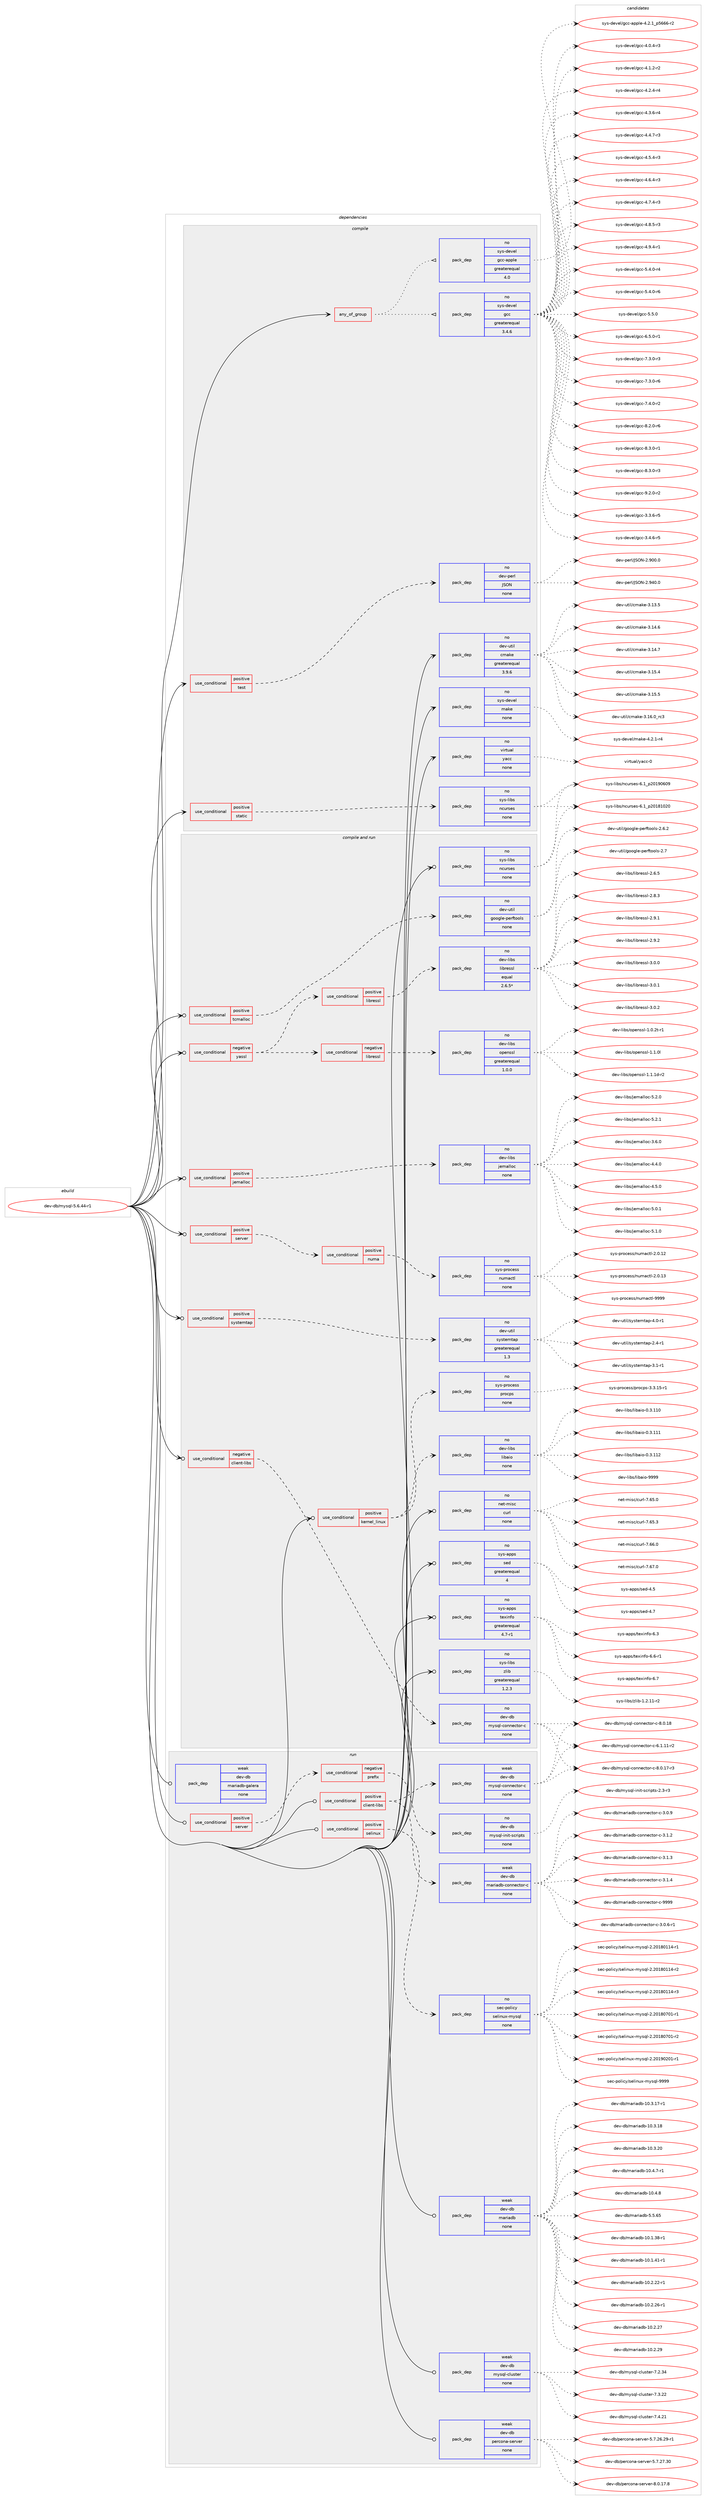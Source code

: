 digraph prolog {

# *************
# Graph options
# *************

newrank=true;
concentrate=true;
compound=true;
graph [rankdir=LR,fontname=Helvetica,fontsize=10,ranksep=1.5];#, ranksep=2.5, nodesep=0.2];
edge  [arrowhead=vee];
node  [fontname=Helvetica,fontsize=10];

# **********
# The ebuild
# **********

subgraph cluster_leftcol {
color=gray;
rank=same;
label=<<i>ebuild</i>>;
id [label="dev-db/mysql-5.6.44-r1", color=red, width=4, href="../dev-db/mysql-5.6.44-r1.svg"];
}

# ****************
# The dependencies
# ****************

subgraph cluster_midcol {
color=gray;
label=<<i>dependencies</i>>;
subgraph cluster_compile {
fillcolor="#eeeeee";
style=filled;
label=<<i>compile</i>>;
subgraph any9332 {
dependency520133 [label=<<TABLE BORDER="0" CELLBORDER="1" CELLSPACING="0" CELLPADDING="4"><TR><TD CELLPADDING="10">any_of_group</TD></TR></TABLE>>, shape=none, color=red];subgraph pack387226 {
dependency520134 [label=<<TABLE BORDER="0" CELLBORDER="1" CELLSPACING="0" CELLPADDING="4" WIDTH="220"><TR><TD ROWSPAN="6" CELLPADDING="30">pack_dep</TD></TR><TR><TD WIDTH="110">no</TD></TR><TR><TD>sys-devel</TD></TR><TR><TD>gcc</TD></TR><TR><TD>greaterequal</TD></TR><TR><TD>3.4.6</TD></TR></TABLE>>, shape=none, color=blue];
}
dependency520133:e -> dependency520134:w [weight=20,style="dotted",arrowhead="oinv"];
subgraph pack387227 {
dependency520135 [label=<<TABLE BORDER="0" CELLBORDER="1" CELLSPACING="0" CELLPADDING="4" WIDTH="220"><TR><TD ROWSPAN="6" CELLPADDING="30">pack_dep</TD></TR><TR><TD WIDTH="110">no</TD></TR><TR><TD>sys-devel</TD></TR><TR><TD>gcc-apple</TD></TR><TR><TD>greaterequal</TD></TR><TR><TD>4.0</TD></TR></TABLE>>, shape=none, color=blue];
}
dependency520133:e -> dependency520135:w [weight=20,style="dotted",arrowhead="oinv"];
}
id:e -> dependency520133:w [weight=20,style="solid",arrowhead="vee"];
subgraph cond123222 {
dependency520136 [label=<<TABLE BORDER="0" CELLBORDER="1" CELLSPACING="0" CELLPADDING="4"><TR><TD ROWSPAN="3" CELLPADDING="10">use_conditional</TD></TR><TR><TD>positive</TD></TR><TR><TD>static</TD></TR></TABLE>>, shape=none, color=red];
subgraph pack387228 {
dependency520137 [label=<<TABLE BORDER="0" CELLBORDER="1" CELLSPACING="0" CELLPADDING="4" WIDTH="220"><TR><TD ROWSPAN="6" CELLPADDING="30">pack_dep</TD></TR><TR><TD WIDTH="110">no</TD></TR><TR><TD>sys-libs</TD></TR><TR><TD>ncurses</TD></TR><TR><TD>none</TD></TR><TR><TD></TD></TR></TABLE>>, shape=none, color=blue];
}
dependency520136:e -> dependency520137:w [weight=20,style="dashed",arrowhead="vee"];
}
id:e -> dependency520136:w [weight=20,style="solid",arrowhead="vee"];
subgraph cond123223 {
dependency520138 [label=<<TABLE BORDER="0" CELLBORDER="1" CELLSPACING="0" CELLPADDING="4"><TR><TD ROWSPAN="3" CELLPADDING="10">use_conditional</TD></TR><TR><TD>positive</TD></TR><TR><TD>test</TD></TR></TABLE>>, shape=none, color=red];
subgraph pack387229 {
dependency520139 [label=<<TABLE BORDER="0" CELLBORDER="1" CELLSPACING="0" CELLPADDING="4" WIDTH="220"><TR><TD ROWSPAN="6" CELLPADDING="30">pack_dep</TD></TR><TR><TD WIDTH="110">no</TD></TR><TR><TD>dev-perl</TD></TR><TR><TD>JSON</TD></TR><TR><TD>none</TD></TR><TR><TD></TD></TR></TABLE>>, shape=none, color=blue];
}
dependency520138:e -> dependency520139:w [weight=20,style="dashed",arrowhead="vee"];
}
id:e -> dependency520138:w [weight=20,style="solid",arrowhead="vee"];
subgraph pack387230 {
dependency520140 [label=<<TABLE BORDER="0" CELLBORDER="1" CELLSPACING="0" CELLPADDING="4" WIDTH="220"><TR><TD ROWSPAN="6" CELLPADDING="30">pack_dep</TD></TR><TR><TD WIDTH="110">no</TD></TR><TR><TD>dev-util</TD></TR><TR><TD>cmake</TD></TR><TR><TD>greaterequal</TD></TR><TR><TD>3.9.6</TD></TR></TABLE>>, shape=none, color=blue];
}
id:e -> dependency520140:w [weight=20,style="solid",arrowhead="vee"];
subgraph pack387231 {
dependency520141 [label=<<TABLE BORDER="0" CELLBORDER="1" CELLSPACING="0" CELLPADDING="4" WIDTH="220"><TR><TD ROWSPAN="6" CELLPADDING="30">pack_dep</TD></TR><TR><TD WIDTH="110">no</TD></TR><TR><TD>sys-devel</TD></TR><TR><TD>make</TD></TR><TR><TD>none</TD></TR><TR><TD></TD></TR></TABLE>>, shape=none, color=blue];
}
id:e -> dependency520141:w [weight=20,style="solid",arrowhead="vee"];
subgraph pack387232 {
dependency520142 [label=<<TABLE BORDER="0" CELLBORDER="1" CELLSPACING="0" CELLPADDING="4" WIDTH="220"><TR><TD ROWSPAN="6" CELLPADDING="30">pack_dep</TD></TR><TR><TD WIDTH="110">no</TD></TR><TR><TD>virtual</TD></TR><TR><TD>yacc</TD></TR><TR><TD>none</TD></TR><TR><TD></TD></TR></TABLE>>, shape=none, color=blue];
}
id:e -> dependency520142:w [weight=20,style="solid",arrowhead="vee"];
}
subgraph cluster_compileandrun {
fillcolor="#eeeeee";
style=filled;
label=<<i>compile and run</i>>;
subgraph cond123224 {
dependency520143 [label=<<TABLE BORDER="0" CELLBORDER="1" CELLSPACING="0" CELLPADDING="4"><TR><TD ROWSPAN="3" CELLPADDING="10">use_conditional</TD></TR><TR><TD>negative</TD></TR><TR><TD>client-libs</TD></TR></TABLE>>, shape=none, color=red];
subgraph pack387233 {
dependency520144 [label=<<TABLE BORDER="0" CELLBORDER="1" CELLSPACING="0" CELLPADDING="4" WIDTH="220"><TR><TD ROWSPAN="6" CELLPADDING="30">pack_dep</TD></TR><TR><TD WIDTH="110">no</TD></TR><TR><TD>dev-db</TD></TR><TR><TD>mysql-connector-c</TD></TR><TR><TD>none</TD></TR><TR><TD></TD></TR></TABLE>>, shape=none, color=blue];
}
dependency520143:e -> dependency520144:w [weight=20,style="dashed",arrowhead="vee"];
}
id:e -> dependency520143:w [weight=20,style="solid",arrowhead="odotvee"];
subgraph cond123225 {
dependency520145 [label=<<TABLE BORDER="0" CELLBORDER="1" CELLSPACING="0" CELLPADDING="4"><TR><TD ROWSPAN="3" CELLPADDING="10">use_conditional</TD></TR><TR><TD>negative</TD></TR><TR><TD>yassl</TD></TR></TABLE>>, shape=none, color=red];
subgraph cond123226 {
dependency520146 [label=<<TABLE BORDER="0" CELLBORDER="1" CELLSPACING="0" CELLPADDING="4"><TR><TD ROWSPAN="3" CELLPADDING="10">use_conditional</TD></TR><TR><TD>negative</TD></TR><TR><TD>libressl</TD></TR></TABLE>>, shape=none, color=red];
subgraph pack387234 {
dependency520147 [label=<<TABLE BORDER="0" CELLBORDER="1" CELLSPACING="0" CELLPADDING="4" WIDTH="220"><TR><TD ROWSPAN="6" CELLPADDING="30">pack_dep</TD></TR><TR><TD WIDTH="110">no</TD></TR><TR><TD>dev-libs</TD></TR><TR><TD>openssl</TD></TR><TR><TD>greaterequal</TD></TR><TR><TD>1.0.0</TD></TR></TABLE>>, shape=none, color=blue];
}
dependency520146:e -> dependency520147:w [weight=20,style="dashed",arrowhead="vee"];
}
dependency520145:e -> dependency520146:w [weight=20,style="dashed",arrowhead="vee"];
subgraph cond123227 {
dependency520148 [label=<<TABLE BORDER="0" CELLBORDER="1" CELLSPACING="0" CELLPADDING="4"><TR><TD ROWSPAN="3" CELLPADDING="10">use_conditional</TD></TR><TR><TD>positive</TD></TR><TR><TD>libressl</TD></TR></TABLE>>, shape=none, color=red];
subgraph pack387235 {
dependency520149 [label=<<TABLE BORDER="0" CELLBORDER="1" CELLSPACING="0" CELLPADDING="4" WIDTH="220"><TR><TD ROWSPAN="6" CELLPADDING="30">pack_dep</TD></TR><TR><TD WIDTH="110">no</TD></TR><TR><TD>dev-libs</TD></TR><TR><TD>libressl</TD></TR><TR><TD>equal</TD></TR><TR><TD>2.6.5*</TD></TR></TABLE>>, shape=none, color=blue];
}
dependency520148:e -> dependency520149:w [weight=20,style="dashed",arrowhead="vee"];
}
dependency520145:e -> dependency520148:w [weight=20,style="dashed",arrowhead="vee"];
}
id:e -> dependency520145:w [weight=20,style="solid",arrowhead="odotvee"];
subgraph cond123228 {
dependency520150 [label=<<TABLE BORDER="0" CELLBORDER="1" CELLSPACING="0" CELLPADDING="4"><TR><TD ROWSPAN="3" CELLPADDING="10">use_conditional</TD></TR><TR><TD>positive</TD></TR><TR><TD>jemalloc</TD></TR></TABLE>>, shape=none, color=red];
subgraph pack387236 {
dependency520151 [label=<<TABLE BORDER="0" CELLBORDER="1" CELLSPACING="0" CELLPADDING="4" WIDTH="220"><TR><TD ROWSPAN="6" CELLPADDING="30">pack_dep</TD></TR><TR><TD WIDTH="110">no</TD></TR><TR><TD>dev-libs</TD></TR><TR><TD>jemalloc</TD></TR><TR><TD>none</TD></TR><TR><TD></TD></TR></TABLE>>, shape=none, color=blue];
}
dependency520150:e -> dependency520151:w [weight=20,style="dashed",arrowhead="vee"];
}
id:e -> dependency520150:w [weight=20,style="solid",arrowhead="odotvee"];
subgraph cond123229 {
dependency520152 [label=<<TABLE BORDER="0" CELLBORDER="1" CELLSPACING="0" CELLPADDING="4"><TR><TD ROWSPAN="3" CELLPADDING="10">use_conditional</TD></TR><TR><TD>positive</TD></TR><TR><TD>kernel_linux</TD></TR></TABLE>>, shape=none, color=red];
subgraph pack387237 {
dependency520153 [label=<<TABLE BORDER="0" CELLBORDER="1" CELLSPACING="0" CELLPADDING="4" WIDTH="220"><TR><TD ROWSPAN="6" CELLPADDING="30">pack_dep</TD></TR><TR><TD WIDTH="110">no</TD></TR><TR><TD>sys-process</TD></TR><TR><TD>procps</TD></TR><TR><TD>none</TD></TR><TR><TD></TD></TR></TABLE>>, shape=none, color=blue];
}
dependency520152:e -> dependency520153:w [weight=20,style="dashed",arrowhead="vee"];
subgraph pack387238 {
dependency520154 [label=<<TABLE BORDER="0" CELLBORDER="1" CELLSPACING="0" CELLPADDING="4" WIDTH="220"><TR><TD ROWSPAN="6" CELLPADDING="30">pack_dep</TD></TR><TR><TD WIDTH="110">no</TD></TR><TR><TD>dev-libs</TD></TR><TR><TD>libaio</TD></TR><TR><TD>none</TD></TR><TR><TD></TD></TR></TABLE>>, shape=none, color=blue];
}
dependency520152:e -> dependency520154:w [weight=20,style="dashed",arrowhead="vee"];
}
id:e -> dependency520152:w [weight=20,style="solid",arrowhead="odotvee"];
subgraph cond123230 {
dependency520155 [label=<<TABLE BORDER="0" CELLBORDER="1" CELLSPACING="0" CELLPADDING="4"><TR><TD ROWSPAN="3" CELLPADDING="10">use_conditional</TD></TR><TR><TD>positive</TD></TR><TR><TD>server</TD></TR></TABLE>>, shape=none, color=red];
subgraph cond123231 {
dependency520156 [label=<<TABLE BORDER="0" CELLBORDER="1" CELLSPACING="0" CELLPADDING="4"><TR><TD ROWSPAN="3" CELLPADDING="10">use_conditional</TD></TR><TR><TD>positive</TD></TR><TR><TD>numa</TD></TR></TABLE>>, shape=none, color=red];
subgraph pack387239 {
dependency520157 [label=<<TABLE BORDER="0" CELLBORDER="1" CELLSPACING="0" CELLPADDING="4" WIDTH="220"><TR><TD ROWSPAN="6" CELLPADDING="30">pack_dep</TD></TR><TR><TD WIDTH="110">no</TD></TR><TR><TD>sys-process</TD></TR><TR><TD>numactl</TD></TR><TR><TD>none</TD></TR><TR><TD></TD></TR></TABLE>>, shape=none, color=blue];
}
dependency520156:e -> dependency520157:w [weight=20,style="dashed",arrowhead="vee"];
}
dependency520155:e -> dependency520156:w [weight=20,style="dashed",arrowhead="vee"];
}
id:e -> dependency520155:w [weight=20,style="solid",arrowhead="odotvee"];
subgraph cond123232 {
dependency520158 [label=<<TABLE BORDER="0" CELLBORDER="1" CELLSPACING="0" CELLPADDING="4"><TR><TD ROWSPAN="3" CELLPADDING="10">use_conditional</TD></TR><TR><TD>positive</TD></TR><TR><TD>systemtap</TD></TR></TABLE>>, shape=none, color=red];
subgraph pack387240 {
dependency520159 [label=<<TABLE BORDER="0" CELLBORDER="1" CELLSPACING="0" CELLPADDING="4" WIDTH="220"><TR><TD ROWSPAN="6" CELLPADDING="30">pack_dep</TD></TR><TR><TD WIDTH="110">no</TD></TR><TR><TD>dev-util</TD></TR><TR><TD>systemtap</TD></TR><TR><TD>greaterequal</TD></TR><TR><TD>1.3</TD></TR></TABLE>>, shape=none, color=blue];
}
dependency520158:e -> dependency520159:w [weight=20,style="dashed",arrowhead="vee"];
}
id:e -> dependency520158:w [weight=20,style="solid",arrowhead="odotvee"];
subgraph cond123233 {
dependency520160 [label=<<TABLE BORDER="0" CELLBORDER="1" CELLSPACING="0" CELLPADDING="4"><TR><TD ROWSPAN="3" CELLPADDING="10">use_conditional</TD></TR><TR><TD>positive</TD></TR><TR><TD>tcmalloc</TD></TR></TABLE>>, shape=none, color=red];
subgraph pack387241 {
dependency520161 [label=<<TABLE BORDER="0" CELLBORDER="1" CELLSPACING="0" CELLPADDING="4" WIDTH="220"><TR><TD ROWSPAN="6" CELLPADDING="30">pack_dep</TD></TR><TR><TD WIDTH="110">no</TD></TR><TR><TD>dev-util</TD></TR><TR><TD>google-perftools</TD></TR><TR><TD>none</TD></TR><TR><TD></TD></TR></TABLE>>, shape=none, color=blue];
}
dependency520160:e -> dependency520161:w [weight=20,style="dashed",arrowhead="vee"];
}
id:e -> dependency520160:w [weight=20,style="solid",arrowhead="odotvee"];
subgraph pack387242 {
dependency520162 [label=<<TABLE BORDER="0" CELLBORDER="1" CELLSPACING="0" CELLPADDING="4" WIDTH="220"><TR><TD ROWSPAN="6" CELLPADDING="30">pack_dep</TD></TR><TR><TD WIDTH="110">no</TD></TR><TR><TD>net-misc</TD></TR><TR><TD>curl</TD></TR><TR><TD>none</TD></TR><TR><TD></TD></TR></TABLE>>, shape=none, color=blue];
}
id:e -> dependency520162:w [weight=20,style="solid",arrowhead="odotvee"];
subgraph pack387243 {
dependency520163 [label=<<TABLE BORDER="0" CELLBORDER="1" CELLSPACING="0" CELLPADDING="4" WIDTH="220"><TR><TD ROWSPAN="6" CELLPADDING="30">pack_dep</TD></TR><TR><TD WIDTH="110">no</TD></TR><TR><TD>sys-apps</TD></TR><TR><TD>sed</TD></TR><TR><TD>greaterequal</TD></TR><TR><TD>4</TD></TR></TABLE>>, shape=none, color=blue];
}
id:e -> dependency520163:w [weight=20,style="solid",arrowhead="odotvee"];
subgraph pack387244 {
dependency520164 [label=<<TABLE BORDER="0" CELLBORDER="1" CELLSPACING="0" CELLPADDING="4" WIDTH="220"><TR><TD ROWSPAN="6" CELLPADDING="30">pack_dep</TD></TR><TR><TD WIDTH="110">no</TD></TR><TR><TD>sys-apps</TD></TR><TR><TD>texinfo</TD></TR><TR><TD>greaterequal</TD></TR><TR><TD>4.7-r1</TD></TR></TABLE>>, shape=none, color=blue];
}
id:e -> dependency520164:w [weight=20,style="solid",arrowhead="odotvee"];
subgraph pack387245 {
dependency520165 [label=<<TABLE BORDER="0" CELLBORDER="1" CELLSPACING="0" CELLPADDING="4" WIDTH="220"><TR><TD ROWSPAN="6" CELLPADDING="30">pack_dep</TD></TR><TR><TD WIDTH="110">no</TD></TR><TR><TD>sys-libs</TD></TR><TR><TD>ncurses</TD></TR><TR><TD>none</TD></TR><TR><TD></TD></TR></TABLE>>, shape=none, color=blue];
}
id:e -> dependency520165:w [weight=20,style="solid",arrowhead="odotvee"];
subgraph pack387246 {
dependency520166 [label=<<TABLE BORDER="0" CELLBORDER="1" CELLSPACING="0" CELLPADDING="4" WIDTH="220"><TR><TD ROWSPAN="6" CELLPADDING="30">pack_dep</TD></TR><TR><TD WIDTH="110">no</TD></TR><TR><TD>sys-libs</TD></TR><TR><TD>zlib</TD></TR><TR><TD>greaterequal</TD></TR><TR><TD>1.2.3</TD></TR></TABLE>>, shape=none, color=blue];
}
id:e -> dependency520166:w [weight=20,style="solid",arrowhead="odotvee"];
}
subgraph cluster_run {
fillcolor="#eeeeee";
style=filled;
label=<<i>run</i>>;
subgraph cond123234 {
dependency520167 [label=<<TABLE BORDER="0" CELLBORDER="1" CELLSPACING="0" CELLPADDING="4"><TR><TD ROWSPAN="3" CELLPADDING="10">use_conditional</TD></TR><TR><TD>positive</TD></TR><TR><TD>client-libs</TD></TR></TABLE>>, shape=none, color=red];
subgraph pack387247 {
dependency520168 [label=<<TABLE BORDER="0" CELLBORDER="1" CELLSPACING="0" CELLPADDING="4" WIDTH="220"><TR><TD ROWSPAN="6" CELLPADDING="30">pack_dep</TD></TR><TR><TD WIDTH="110">weak</TD></TR><TR><TD>dev-db</TD></TR><TR><TD>mariadb-connector-c</TD></TR><TR><TD>none</TD></TR><TR><TD></TD></TR></TABLE>>, shape=none, color=blue];
}
dependency520167:e -> dependency520168:w [weight=20,style="dashed",arrowhead="vee"];
subgraph pack387248 {
dependency520169 [label=<<TABLE BORDER="0" CELLBORDER="1" CELLSPACING="0" CELLPADDING="4" WIDTH="220"><TR><TD ROWSPAN="6" CELLPADDING="30">pack_dep</TD></TR><TR><TD WIDTH="110">weak</TD></TR><TR><TD>dev-db</TD></TR><TR><TD>mysql-connector-c</TD></TR><TR><TD>none</TD></TR><TR><TD></TD></TR></TABLE>>, shape=none, color=blue];
}
dependency520167:e -> dependency520169:w [weight=20,style="dashed",arrowhead="vee"];
}
id:e -> dependency520167:w [weight=20,style="solid",arrowhead="odot"];
subgraph cond123235 {
dependency520170 [label=<<TABLE BORDER="0" CELLBORDER="1" CELLSPACING="0" CELLPADDING="4"><TR><TD ROWSPAN="3" CELLPADDING="10">use_conditional</TD></TR><TR><TD>positive</TD></TR><TR><TD>selinux</TD></TR></TABLE>>, shape=none, color=red];
subgraph pack387249 {
dependency520171 [label=<<TABLE BORDER="0" CELLBORDER="1" CELLSPACING="0" CELLPADDING="4" WIDTH="220"><TR><TD ROWSPAN="6" CELLPADDING="30">pack_dep</TD></TR><TR><TD WIDTH="110">no</TD></TR><TR><TD>sec-policy</TD></TR><TR><TD>selinux-mysql</TD></TR><TR><TD>none</TD></TR><TR><TD></TD></TR></TABLE>>, shape=none, color=blue];
}
dependency520170:e -> dependency520171:w [weight=20,style="dashed",arrowhead="vee"];
}
id:e -> dependency520170:w [weight=20,style="solid",arrowhead="odot"];
subgraph cond123236 {
dependency520172 [label=<<TABLE BORDER="0" CELLBORDER="1" CELLSPACING="0" CELLPADDING="4"><TR><TD ROWSPAN="3" CELLPADDING="10">use_conditional</TD></TR><TR><TD>positive</TD></TR><TR><TD>server</TD></TR></TABLE>>, shape=none, color=red];
subgraph cond123237 {
dependency520173 [label=<<TABLE BORDER="0" CELLBORDER="1" CELLSPACING="0" CELLPADDING="4"><TR><TD ROWSPAN="3" CELLPADDING="10">use_conditional</TD></TR><TR><TD>negative</TD></TR><TR><TD>prefix</TD></TR></TABLE>>, shape=none, color=red];
subgraph pack387250 {
dependency520174 [label=<<TABLE BORDER="0" CELLBORDER="1" CELLSPACING="0" CELLPADDING="4" WIDTH="220"><TR><TD ROWSPAN="6" CELLPADDING="30">pack_dep</TD></TR><TR><TD WIDTH="110">no</TD></TR><TR><TD>dev-db</TD></TR><TR><TD>mysql-init-scripts</TD></TR><TR><TD>none</TD></TR><TR><TD></TD></TR></TABLE>>, shape=none, color=blue];
}
dependency520173:e -> dependency520174:w [weight=20,style="dashed",arrowhead="vee"];
}
dependency520172:e -> dependency520173:w [weight=20,style="dashed",arrowhead="vee"];
}
id:e -> dependency520172:w [weight=20,style="solid",arrowhead="odot"];
subgraph pack387251 {
dependency520175 [label=<<TABLE BORDER="0" CELLBORDER="1" CELLSPACING="0" CELLPADDING="4" WIDTH="220"><TR><TD ROWSPAN="6" CELLPADDING="30">pack_dep</TD></TR><TR><TD WIDTH="110">weak</TD></TR><TR><TD>dev-db</TD></TR><TR><TD>mariadb</TD></TR><TR><TD>none</TD></TR><TR><TD></TD></TR></TABLE>>, shape=none, color=blue];
}
id:e -> dependency520175:w [weight=20,style="solid",arrowhead="odot"];
subgraph pack387252 {
dependency520176 [label=<<TABLE BORDER="0" CELLBORDER="1" CELLSPACING="0" CELLPADDING="4" WIDTH="220"><TR><TD ROWSPAN="6" CELLPADDING="30">pack_dep</TD></TR><TR><TD WIDTH="110">weak</TD></TR><TR><TD>dev-db</TD></TR><TR><TD>mariadb-galera</TD></TR><TR><TD>none</TD></TR><TR><TD></TD></TR></TABLE>>, shape=none, color=blue];
}
id:e -> dependency520176:w [weight=20,style="solid",arrowhead="odot"];
subgraph pack387253 {
dependency520177 [label=<<TABLE BORDER="0" CELLBORDER="1" CELLSPACING="0" CELLPADDING="4" WIDTH="220"><TR><TD ROWSPAN="6" CELLPADDING="30">pack_dep</TD></TR><TR><TD WIDTH="110">weak</TD></TR><TR><TD>dev-db</TD></TR><TR><TD>mysql-cluster</TD></TR><TR><TD>none</TD></TR><TR><TD></TD></TR></TABLE>>, shape=none, color=blue];
}
id:e -> dependency520177:w [weight=20,style="solid",arrowhead="odot"];
subgraph pack387254 {
dependency520178 [label=<<TABLE BORDER="0" CELLBORDER="1" CELLSPACING="0" CELLPADDING="4" WIDTH="220"><TR><TD ROWSPAN="6" CELLPADDING="30">pack_dep</TD></TR><TR><TD WIDTH="110">weak</TD></TR><TR><TD>dev-db</TD></TR><TR><TD>percona-server</TD></TR><TR><TD>none</TD></TR><TR><TD></TD></TR></TABLE>>, shape=none, color=blue];
}
id:e -> dependency520178:w [weight=20,style="solid",arrowhead="odot"];
}
}

# **************
# The candidates
# **************

subgraph cluster_choices {
rank=same;
color=gray;
label=<<i>candidates</i>>;

subgraph choice387226 {
color=black;
nodesep=1;
choice115121115451001011181011084710399994551465146544511453 [label="sys-devel/gcc-3.3.6-r5", color=red, width=4,href="../sys-devel/gcc-3.3.6-r5.svg"];
choice115121115451001011181011084710399994551465246544511453 [label="sys-devel/gcc-3.4.6-r5", color=red, width=4,href="../sys-devel/gcc-3.4.6-r5.svg"];
choice115121115451001011181011084710399994552464846524511451 [label="sys-devel/gcc-4.0.4-r3", color=red, width=4,href="../sys-devel/gcc-4.0.4-r3.svg"];
choice115121115451001011181011084710399994552464946504511450 [label="sys-devel/gcc-4.1.2-r2", color=red, width=4,href="../sys-devel/gcc-4.1.2-r2.svg"];
choice115121115451001011181011084710399994552465046524511452 [label="sys-devel/gcc-4.2.4-r4", color=red, width=4,href="../sys-devel/gcc-4.2.4-r4.svg"];
choice115121115451001011181011084710399994552465146544511452 [label="sys-devel/gcc-4.3.6-r4", color=red, width=4,href="../sys-devel/gcc-4.3.6-r4.svg"];
choice115121115451001011181011084710399994552465246554511451 [label="sys-devel/gcc-4.4.7-r3", color=red, width=4,href="../sys-devel/gcc-4.4.7-r3.svg"];
choice115121115451001011181011084710399994552465346524511451 [label="sys-devel/gcc-4.5.4-r3", color=red, width=4,href="../sys-devel/gcc-4.5.4-r3.svg"];
choice115121115451001011181011084710399994552465446524511451 [label="sys-devel/gcc-4.6.4-r3", color=red, width=4,href="../sys-devel/gcc-4.6.4-r3.svg"];
choice115121115451001011181011084710399994552465546524511451 [label="sys-devel/gcc-4.7.4-r3", color=red, width=4,href="../sys-devel/gcc-4.7.4-r3.svg"];
choice115121115451001011181011084710399994552465646534511451 [label="sys-devel/gcc-4.8.5-r3", color=red, width=4,href="../sys-devel/gcc-4.8.5-r3.svg"];
choice115121115451001011181011084710399994552465746524511449 [label="sys-devel/gcc-4.9.4-r1", color=red, width=4,href="../sys-devel/gcc-4.9.4-r1.svg"];
choice115121115451001011181011084710399994553465246484511452 [label="sys-devel/gcc-5.4.0-r4", color=red, width=4,href="../sys-devel/gcc-5.4.0-r4.svg"];
choice115121115451001011181011084710399994553465246484511454 [label="sys-devel/gcc-5.4.0-r6", color=red, width=4,href="../sys-devel/gcc-5.4.0-r6.svg"];
choice11512111545100101118101108471039999455346534648 [label="sys-devel/gcc-5.5.0", color=red, width=4,href="../sys-devel/gcc-5.5.0.svg"];
choice115121115451001011181011084710399994554465346484511449 [label="sys-devel/gcc-6.5.0-r1", color=red, width=4,href="../sys-devel/gcc-6.5.0-r1.svg"];
choice115121115451001011181011084710399994555465146484511451 [label="sys-devel/gcc-7.3.0-r3", color=red, width=4,href="../sys-devel/gcc-7.3.0-r3.svg"];
choice115121115451001011181011084710399994555465146484511454 [label="sys-devel/gcc-7.3.0-r6", color=red, width=4,href="../sys-devel/gcc-7.3.0-r6.svg"];
choice115121115451001011181011084710399994555465246484511450 [label="sys-devel/gcc-7.4.0-r2", color=red, width=4,href="../sys-devel/gcc-7.4.0-r2.svg"];
choice115121115451001011181011084710399994556465046484511454 [label="sys-devel/gcc-8.2.0-r6", color=red, width=4,href="../sys-devel/gcc-8.2.0-r6.svg"];
choice115121115451001011181011084710399994556465146484511449 [label="sys-devel/gcc-8.3.0-r1", color=red, width=4,href="../sys-devel/gcc-8.3.0-r1.svg"];
choice115121115451001011181011084710399994556465146484511451 [label="sys-devel/gcc-8.3.0-r3", color=red, width=4,href="../sys-devel/gcc-8.3.0-r3.svg"];
choice115121115451001011181011084710399994557465046484511450 [label="sys-devel/gcc-9.2.0-r2", color=red, width=4,href="../sys-devel/gcc-9.2.0-r2.svg"];
dependency520134:e -> choice115121115451001011181011084710399994551465146544511453:w [style=dotted,weight="100"];
dependency520134:e -> choice115121115451001011181011084710399994551465246544511453:w [style=dotted,weight="100"];
dependency520134:e -> choice115121115451001011181011084710399994552464846524511451:w [style=dotted,weight="100"];
dependency520134:e -> choice115121115451001011181011084710399994552464946504511450:w [style=dotted,weight="100"];
dependency520134:e -> choice115121115451001011181011084710399994552465046524511452:w [style=dotted,weight="100"];
dependency520134:e -> choice115121115451001011181011084710399994552465146544511452:w [style=dotted,weight="100"];
dependency520134:e -> choice115121115451001011181011084710399994552465246554511451:w [style=dotted,weight="100"];
dependency520134:e -> choice115121115451001011181011084710399994552465346524511451:w [style=dotted,weight="100"];
dependency520134:e -> choice115121115451001011181011084710399994552465446524511451:w [style=dotted,weight="100"];
dependency520134:e -> choice115121115451001011181011084710399994552465546524511451:w [style=dotted,weight="100"];
dependency520134:e -> choice115121115451001011181011084710399994552465646534511451:w [style=dotted,weight="100"];
dependency520134:e -> choice115121115451001011181011084710399994552465746524511449:w [style=dotted,weight="100"];
dependency520134:e -> choice115121115451001011181011084710399994553465246484511452:w [style=dotted,weight="100"];
dependency520134:e -> choice115121115451001011181011084710399994553465246484511454:w [style=dotted,weight="100"];
dependency520134:e -> choice11512111545100101118101108471039999455346534648:w [style=dotted,weight="100"];
dependency520134:e -> choice115121115451001011181011084710399994554465346484511449:w [style=dotted,weight="100"];
dependency520134:e -> choice115121115451001011181011084710399994555465146484511451:w [style=dotted,weight="100"];
dependency520134:e -> choice115121115451001011181011084710399994555465146484511454:w [style=dotted,weight="100"];
dependency520134:e -> choice115121115451001011181011084710399994555465246484511450:w [style=dotted,weight="100"];
dependency520134:e -> choice115121115451001011181011084710399994556465046484511454:w [style=dotted,weight="100"];
dependency520134:e -> choice115121115451001011181011084710399994556465146484511449:w [style=dotted,weight="100"];
dependency520134:e -> choice115121115451001011181011084710399994556465146484511451:w [style=dotted,weight="100"];
dependency520134:e -> choice115121115451001011181011084710399994557465046484511450:w [style=dotted,weight="100"];
}
subgraph choice387227 {
color=black;
nodesep=1;
choice11512111545100101118101108471039999459711211210810145524650464995112535454544511450 [label="sys-devel/gcc-apple-4.2.1_p5666-r2", color=red, width=4,href="../sys-devel/gcc-apple-4.2.1_p5666-r2.svg"];
dependency520135:e -> choice11512111545100101118101108471039999459711211210810145524650464995112535454544511450:w [style=dotted,weight="100"];
}
subgraph choice387228 {
color=black;
nodesep=1;
choice1151211154510810598115471109911711411510111545544649951125048495649485048 [label="sys-libs/ncurses-6.1_p20181020", color=red, width=4,href="../sys-libs/ncurses-6.1_p20181020.svg"];
choice1151211154510810598115471109911711411510111545544649951125048495748544857 [label="sys-libs/ncurses-6.1_p20190609", color=red, width=4,href="../sys-libs/ncurses-6.1_p20190609.svg"];
dependency520137:e -> choice1151211154510810598115471109911711411510111545544649951125048495649485048:w [style=dotted,weight="100"];
dependency520137:e -> choice1151211154510810598115471109911711411510111545544649951125048495748544857:w [style=dotted,weight="100"];
}
subgraph choice387229 {
color=black;
nodesep=1;
choice1001011184511210111410847748379784550465748484648 [label="dev-perl/JSON-2.900.0", color=red, width=4,href="../dev-perl/JSON-2.900.0.svg"];
choice1001011184511210111410847748379784550465752484648 [label="dev-perl/JSON-2.940.0", color=red, width=4,href="../dev-perl/JSON-2.940.0.svg"];
dependency520139:e -> choice1001011184511210111410847748379784550465748484648:w [style=dotted,weight="100"];
dependency520139:e -> choice1001011184511210111410847748379784550465752484648:w [style=dotted,weight="100"];
}
subgraph choice387230 {
color=black;
nodesep=1;
choice1001011184511711610510847991099710710145514649514653 [label="dev-util/cmake-3.13.5", color=red, width=4,href="../dev-util/cmake-3.13.5.svg"];
choice1001011184511711610510847991099710710145514649524654 [label="dev-util/cmake-3.14.6", color=red, width=4,href="../dev-util/cmake-3.14.6.svg"];
choice1001011184511711610510847991099710710145514649524655 [label="dev-util/cmake-3.14.7", color=red, width=4,href="../dev-util/cmake-3.14.7.svg"];
choice1001011184511711610510847991099710710145514649534652 [label="dev-util/cmake-3.15.4", color=red, width=4,href="../dev-util/cmake-3.15.4.svg"];
choice1001011184511711610510847991099710710145514649534653 [label="dev-util/cmake-3.15.5", color=red, width=4,href="../dev-util/cmake-3.15.5.svg"];
choice1001011184511711610510847991099710710145514649544648951149951 [label="dev-util/cmake-3.16.0_rc3", color=red, width=4,href="../dev-util/cmake-3.16.0_rc3.svg"];
dependency520140:e -> choice1001011184511711610510847991099710710145514649514653:w [style=dotted,weight="100"];
dependency520140:e -> choice1001011184511711610510847991099710710145514649524654:w [style=dotted,weight="100"];
dependency520140:e -> choice1001011184511711610510847991099710710145514649524655:w [style=dotted,weight="100"];
dependency520140:e -> choice1001011184511711610510847991099710710145514649534652:w [style=dotted,weight="100"];
dependency520140:e -> choice1001011184511711610510847991099710710145514649534653:w [style=dotted,weight="100"];
dependency520140:e -> choice1001011184511711610510847991099710710145514649544648951149951:w [style=dotted,weight="100"];
}
subgraph choice387231 {
color=black;
nodesep=1;
choice1151211154510010111810110847109971071014552465046494511452 [label="sys-devel/make-4.2.1-r4", color=red, width=4,href="../sys-devel/make-4.2.1-r4.svg"];
dependency520141:e -> choice1151211154510010111810110847109971071014552465046494511452:w [style=dotted,weight="100"];
}
subgraph choice387232 {
color=black;
nodesep=1;
choice11810511411611797108471219799994548 [label="virtual/yacc-0", color=red, width=4,href="../virtual/yacc-0.svg"];
dependency520142:e -> choice11810511411611797108471219799994548:w [style=dotted,weight="100"];
}
subgraph choice387233 {
color=black;
nodesep=1;
choice1001011184510098471091211151131084599111110110101991161111144599455446494649494511450 [label="dev-db/mysql-connector-c-6.1.11-r2", color=red, width=4,href="../dev-db/mysql-connector-c-6.1.11-r2.svg"];
choice1001011184510098471091211151131084599111110110101991161111144599455646484649554511451 [label="dev-db/mysql-connector-c-8.0.17-r3", color=red, width=4,href="../dev-db/mysql-connector-c-8.0.17-r3.svg"];
choice100101118451009847109121115113108459911111011010199116111114459945564648464956 [label="dev-db/mysql-connector-c-8.0.18", color=red, width=4,href="../dev-db/mysql-connector-c-8.0.18.svg"];
dependency520144:e -> choice1001011184510098471091211151131084599111110110101991161111144599455446494649494511450:w [style=dotted,weight="100"];
dependency520144:e -> choice1001011184510098471091211151131084599111110110101991161111144599455646484649554511451:w [style=dotted,weight="100"];
dependency520144:e -> choice100101118451009847109121115113108459911111011010199116111114459945564648464956:w [style=dotted,weight="100"];
}
subgraph choice387234 {
color=black;
nodesep=1;
choice1001011184510810598115471111121011101151151084549464846501164511449 [label="dev-libs/openssl-1.0.2t-r1", color=red, width=4,href="../dev-libs/openssl-1.0.2t-r1.svg"];
choice100101118451081059811547111112101110115115108454946494648108 [label="dev-libs/openssl-1.1.0l", color=red, width=4,href="../dev-libs/openssl-1.1.0l.svg"];
choice1001011184510810598115471111121011101151151084549464946491004511450 [label="dev-libs/openssl-1.1.1d-r2", color=red, width=4,href="../dev-libs/openssl-1.1.1d-r2.svg"];
dependency520147:e -> choice1001011184510810598115471111121011101151151084549464846501164511449:w [style=dotted,weight="100"];
dependency520147:e -> choice100101118451081059811547111112101110115115108454946494648108:w [style=dotted,weight="100"];
dependency520147:e -> choice1001011184510810598115471111121011101151151084549464946491004511450:w [style=dotted,weight="100"];
}
subgraph choice387235 {
color=black;
nodesep=1;
choice10010111845108105981154710810598114101115115108455046544653 [label="dev-libs/libressl-2.6.5", color=red, width=4,href="../dev-libs/libressl-2.6.5.svg"];
choice10010111845108105981154710810598114101115115108455046564651 [label="dev-libs/libressl-2.8.3", color=red, width=4,href="../dev-libs/libressl-2.8.3.svg"];
choice10010111845108105981154710810598114101115115108455046574649 [label="dev-libs/libressl-2.9.1", color=red, width=4,href="../dev-libs/libressl-2.9.1.svg"];
choice10010111845108105981154710810598114101115115108455046574650 [label="dev-libs/libressl-2.9.2", color=red, width=4,href="../dev-libs/libressl-2.9.2.svg"];
choice10010111845108105981154710810598114101115115108455146484648 [label="dev-libs/libressl-3.0.0", color=red, width=4,href="../dev-libs/libressl-3.0.0.svg"];
choice10010111845108105981154710810598114101115115108455146484649 [label="dev-libs/libressl-3.0.1", color=red, width=4,href="../dev-libs/libressl-3.0.1.svg"];
choice10010111845108105981154710810598114101115115108455146484650 [label="dev-libs/libressl-3.0.2", color=red, width=4,href="../dev-libs/libressl-3.0.2.svg"];
dependency520149:e -> choice10010111845108105981154710810598114101115115108455046544653:w [style=dotted,weight="100"];
dependency520149:e -> choice10010111845108105981154710810598114101115115108455046564651:w [style=dotted,weight="100"];
dependency520149:e -> choice10010111845108105981154710810598114101115115108455046574649:w [style=dotted,weight="100"];
dependency520149:e -> choice10010111845108105981154710810598114101115115108455046574650:w [style=dotted,weight="100"];
dependency520149:e -> choice10010111845108105981154710810598114101115115108455146484648:w [style=dotted,weight="100"];
dependency520149:e -> choice10010111845108105981154710810598114101115115108455146484649:w [style=dotted,weight="100"];
dependency520149:e -> choice10010111845108105981154710810598114101115115108455146484650:w [style=dotted,weight="100"];
}
subgraph choice387236 {
color=black;
nodesep=1;
choice1001011184510810598115471061011099710810811199455146544648 [label="dev-libs/jemalloc-3.6.0", color=red, width=4,href="../dev-libs/jemalloc-3.6.0.svg"];
choice1001011184510810598115471061011099710810811199455246524648 [label="dev-libs/jemalloc-4.4.0", color=red, width=4,href="../dev-libs/jemalloc-4.4.0.svg"];
choice1001011184510810598115471061011099710810811199455246534648 [label="dev-libs/jemalloc-4.5.0", color=red, width=4,href="../dev-libs/jemalloc-4.5.0.svg"];
choice1001011184510810598115471061011099710810811199455346484649 [label="dev-libs/jemalloc-5.0.1", color=red, width=4,href="../dev-libs/jemalloc-5.0.1.svg"];
choice1001011184510810598115471061011099710810811199455346494648 [label="dev-libs/jemalloc-5.1.0", color=red, width=4,href="../dev-libs/jemalloc-5.1.0.svg"];
choice1001011184510810598115471061011099710810811199455346504648 [label="dev-libs/jemalloc-5.2.0", color=red, width=4,href="../dev-libs/jemalloc-5.2.0.svg"];
choice1001011184510810598115471061011099710810811199455346504649 [label="dev-libs/jemalloc-5.2.1", color=red, width=4,href="../dev-libs/jemalloc-5.2.1.svg"];
dependency520151:e -> choice1001011184510810598115471061011099710810811199455146544648:w [style=dotted,weight="100"];
dependency520151:e -> choice1001011184510810598115471061011099710810811199455246524648:w [style=dotted,weight="100"];
dependency520151:e -> choice1001011184510810598115471061011099710810811199455246534648:w [style=dotted,weight="100"];
dependency520151:e -> choice1001011184510810598115471061011099710810811199455346484649:w [style=dotted,weight="100"];
dependency520151:e -> choice1001011184510810598115471061011099710810811199455346494648:w [style=dotted,weight="100"];
dependency520151:e -> choice1001011184510810598115471061011099710810811199455346504648:w [style=dotted,weight="100"];
dependency520151:e -> choice1001011184510810598115471061011099710810811199455346504649:w [style=dotted,weight="100"];
}
subgraph choice387237 {
color=black;
nodesep=1;
choice11512111545112114111991011151154711211411199112115455146514649534511449 [label="sys-process/procps-3.3.15-r1", color=red, width=4,href="../sys-process/procps-3.3.15-r1.svg"];
dependency520153:e -> choice11512111545112114111991011151154711211411199112115455146514649534511449:w [style=dotted,weight="100"];
}
subgraph choice387238 {
color=black;
nodesep=1;
choice10010111845108105981154710810598971051114548465146494948 [label="dev-libs/libaio-0.3.110", color=red, width=4,href="../dev-libs/libaio-0.3.110.svg"];
choice10010111845108105981154710810598971051114548465146494949 [label="dev-libs/libaio-0.3.111", color=red, width=4,href="../dev-libs/libaio-0.3.111.svg"];
choice10010111845108105981154710810598971051114548465146494950 [label="dev-libs/libaio-0.3.112", color=red, width=4,href="../dev-libs/libaio-0.3.112.svg"];
choice10010111845108105981154710810598971051114557575757 [label="dev-libs/libaio-9999", color=red, width=4,href="../dev-libs/libaio-9999.svg"];
dependency520154:e -> choice10010111845108105981154710810598971051114548465146494948:w [style=dotted,weight="100"];
dependency520154:e -> choice10010111845108105981154710810598971051114548465146494949:w [style=dotted,weight="100"];
dependency520154:e -> choice10010111845108105981154710810598971051114548465146494950:w [style=dotted,weight="100"];
dependency520154:e -> choice10010111845108105981154710810598971051114557575757:w [style=dotted,weight="100"];
}
subgraph choice387239 {
color=black;
nodesep=1;
choice115121115451121141119910111511547110117109979911610845504648464950 [label="sys-process/numactl-2.0.12", color=red, width=4,href="../sys-process/numactl-2.0.12.svg"];
choice115121115451121141119910111511547110117109979911610845504648464951 [label="sys-process/numactl-2.0.13", color=red, width=4,href="../sys-process/numactl-2.0.13.svg"];
choice11512111545112114111991011151154711011710997991161084557575757 [label="sys-process/numactl-9999", color=red, width=4,href="../sys-process/numactl-9999.svg"];
dependency520157:e -> choice115121115451121141119910111511547110117109979911610845504648464950:w [style=dotted,weight="100"];
dependency520157:e -> choice115121115451121141119910111511547110117109979911610845504648464951:w [style=dotted,weight="100"];
dependency520157:e -> choice11512111545112114111991011151154711011710997991161084557575757:w [style=dotted,weight="100"];
}
subgraph choice387240 {
color=black;
nodesep=1;
choice100101118451171161051084711512111511610110911697112455046524511449 [label="dev-util/systemtap-2.4-r1", color=red, width=4,href="../dev-util/systemtap-2.4-r1.svg"];
choice100101118451171161051084711512111511610110911697112455146494511449 [label="dev-util/systemtap-3.1-r1", color=red, width=4,href="../dev-util/systemtap-3.1-r1.svg"];
choice100101118451171161051084711512111511610110911697112455246484511449 [label="dev-util/systemtap-4.0-r1", color=red, width=4,href="../dev-util/systemtap-4.0-r1.svg"];
dependency520159:e -> choice100101118451171161051084711512111511610110911697112455046524511449:w [style=dotted,weight="100"];
dependency520159:e -> choice100101118451171161051084711512111511610110911697112455146494511449:w [style=dotted,weight="100"];
dependency520159:e -> choice100101118451171161051084711512111511610110911697112455246484511449:w [style=dotted,weight="100"];
}
subgraph choice387241 {
color=black;
nodesep=1;
choice100101118451171161051084710311111110310810145112101114102116111111108115455046544650 [label="dev-util/google-perftools-2.6.2", color=red, width=4,href="../dev-util/google-perftools-2.6.2.svg"];
choice10010111845117116105108471031111111031081014511210111410211611111110811545504655 [label="dev-util/google-perftools-2.7", color=red, width=4,href="../dev-util/google-perftools-2.7.svg"];
dependency520161:e -> choice100101118451171161051084710311111110310810145112101114102116111111108115455046544650:w [style=dotted,weight="100"];
dependency520161:e -> choice10010111845117116105108471031111111031081014511210111410211611111110811545504655:w [style=dotted,weight="100"];
}
subgraph choice387242 {
color=black;
nodesep=1;
choice1101011164510910511599479911711410845554654534648 [label="net-misc/curl-7.65.0", color=red, width=4,href="../net-misc/curl-7.65.0.svg"];
choice1101011164510910511599479911711410845554654534651 [label="net-misc/curl-7.65.3", color=red, width=4,href="../net-misc/curl-7.65.3.svg"];
choice1101011164510910511599479911711410845554654544648 [label="net-misc/curl-7.66.0", color=red, width=4,href="../net-misc/curl-7.66.0.svg"];
choice1101011164510910511599479911711410845554654554648 [label="net-misc/curl-7.67.0", color=red, width=4,href="../net-misc/curl-7.67.0.svg"];
dependency520162:e -> choice1101011164510910511599479911711410845554654534648:w [style=dotted,weight="100"];
dependency520162:e -> choice1101011164510910511599479911711410845554654534651:w [style=dotted,weight="100"];
dependency520162:e -> choice1101011164510910511599479911711410845554654544648:w [style=dotted,weight="100"];
dependency520162:e -> choice1101011164510910511599479911711410845554654554648:w [style=dotted,weight="100"];
}
subgraph choice387243 {
color=black;
nodesep=1;
choice11512111545971121121154711510110045524653 [label="sys-apps/sed-4.5", color=red, width=4,href="../sys-apps/sed-4.5.svg"];
choice11512111545971121121154711510110045524655 [label="sys-apps/sed-4.7", color=red, width=4,href="../sys-apps/sed-4.7.svg"];
dependency520163:e -> choice11512111545971121121154711510110045524653:w [style=dotted,weight="100"];
dependency520163:e -> choice11512111545971121121154711510110045524655:w [style=dotted,weight="100"];
}
subgraph choice387244 {
color=black;
nodesep=1;
choice11512111545971121121154711610112010511010211145544651 [label="sys-apps/texinfo-6.3", color=red, width=4,href="../sys-apps/texinfo-6.3.svg"];
choice115121115459711211211547116101120105110102111455446544511449 [label="sys-apps/texinfo-6.6-r1", color=red, width=4,href="../sys-apps/texinfo-6.6-r1.svg"];
choice11512111545971121121154711610112010511010211145544655 [label="sys-apps/texinfo-6.7", color=red, width=4,href="../sys-apps/texinfo-6.7.svg"];
dependency520164:e -> choice11512111545971121121154711610112010511010211145544651:w [style=dotted,weight="100"];
dependency520164:e -> choice115121115459711211211547116101120105110102111455446544511449:w [style=dotted,weight="100"];
dependency520164:e -> choice11512111545971121121154711610112010511010211145544655:w [style=dotted,weight="100"];
}
subgraph choice387245 {
color=black;
nodesep=1;
choice1151211154510810598115471109911711411510111545544649951125048495649485048 [label="sys-libs/ncurses-6.1_p20181020", color=red, width=4,href="../sys-libs/ncurses-6.1_p20181020.svg"];
choice1151211154510810598115471109911711411510111545544649951125048495748544857 [label="sys-libs/ncurses-6.1_p20190609", color=red, width=4,href="../sys-libs/ncurses-6.1_p20190609.svg"];
dependency520165:e -> choice1151211154510810598115471109911711411510111545544649951125048495649485048:w [style=dotted,weight="100"];
dependency520165:e -> choice1151211154510810598115471109911711411510111545544649951125048495748544857:w [style=dotted,weight="100"];
}
subgraph choice387246 {
color=black;
nodesep=1;
choice11512111545108105981154712210810598454946504649494511450 [label="sys-libs/zlib-1.2.11-r2", color=red, width=4,href="../sys-libs/zlib-1.2.11-r2.svg"];
dependency520166:e -> choice11512111545108105981154712210810598454946504649494511450:w [style=dotted,weight="100"];
}
subgraph choice387247 {
color=black;
nodesep=1;
choice10010111845100984710997114105971009845991111101101019911611111445994551464846544511449 [label="dev-db/mariadb-connector-c-3.0.6-r1", color=red, width=4,href="../dev-db/mariadb-connector-c-3.0.6-r1.svg"];
choice1001011184510098471099711410597100984599111110110101991161111144599455146484657 [label="dev-db/mariadb-connector-c-3.0.9", color=red, width=4,href="../dev-db/mariadb-connector-c-3.0.9.svg"];
choice1001011184510098471099711410597100984599111110110101991161111144599455146494650 [label="dev-db/mariadb-connector-c-3.1.2", color=red, width=4,href="../dev-db/mariadb-connector-c-3.1.2.svg"];
choice1001011184510098471099711410597100984599111110110101991161111144599455146494651 [label="dev-db/mariadb-connector-c-3.1.3", color=red, width=4,href="../dev-db/mariadb-connector-c-3.1.3.svg"];
choice1001011184510098471099711410597100984599111110110101991161111144599455146494652 [label="dev-db/mariadb-connector-c-3.1.4", color=red, width=4,href="../dev-db/mariadb-connector-c-3.1.4.svg"];
choice10010111845100984710997114105971009845991111101101019911611111445994557575757 [label="dev-db/mariadb-connector-c-9999", color=red, width=4,href="../dev-db/mariadb-connector-c-9999.svg"];
dependency520168:e -> choice10010111845100984710997114105971009845991111101101019911611111445994551464846544511449:w [style=dotted,weight="100"];
dependency520168:e -> choice1001011184510098471099711410597100984599111110110101991161111144599455146484657:w [style=dotted,weight="100"];
dependency520168:e -> choice1001011184510098471099711410597100984599111110110101991161111144599455146494650:w [style=dotted,weight="100"];
dependency520168:e -> choice1001011184510098471099711410597100984599111110110101991161111144599455146494651:w [style=dotted,weight="100"];
dependency520168:e -> choice1001011184510098471099711410597100984599111110110101991161111144599455146494652:w [style=dotted,weight="100"];
dependency520168:e -> choice10010111845100984710997114105971009845991111101101019911611111445994557575757:w [style=dotted,weight="100"];
}
subgraph choice387248 {
color=black;
nodesep=1;
choice1001011184510098471091211151131084599111110110101991161111144599455446494649494511450 [label="dev-db/mysql-connector-c-6.1.11-r2", color=red, width=4,href="../dev-db/mysql-connector-c-6.1.11-r2.svg"];
choice1001011184510098471091211151131084599111110110101991161111144599455646484649554511451 [label="dev-db/mysql-connector-c-8.0.17-r3", color=red, width=4,href="../dev-db/mysql-connector-c-8.0.17-r3.svg"];
choice100101118451009847109121115113108459911111011010199116111114459945564648464956 [label="dev-db/mysql-connector-c-8.0.18", color=red, width=4,href="../dev-db/mysql-connector-c-8.0.18.svg"];
dependency520169:e -> choice1001011184510098471091211151131084599111110110101991161111144599455446494649494511450:w [style=dotted,weight="100"];
dependency520169:e -> choice1001011184510098471091211151131084599111110110101991161111144599455646484649554511451:w [style=dotted,weight="100"];
dependency520169:e -> choice100101118451009847109121115113108459911111011010199116111114459945564648464956:w [style=dotted,weight="100"];
}
subgraph choice387249 {
color=black;
nodesep=1;
choice115101994511211110810599121471151011081051101171204510912111511310845504650484956484949524511449 [label="sec-policy/selinux-mysql-2.20180114-r1", color=red, width=4,href="../sec-policy/selinux-mysql-2.20180114-r1.svg"];
choice115101994511211110810599121471151011081051101171204510912111511310845504650484956484949524511450 [label="sec-policy/selinux-mysql-2.20180114-r2", color=red, width=4,href="../sec-policy/selinux-mysql-2.20180114-r2.svg"];
choice115101994511211110810599121471151011081051101171204510912111511310845504650484956484949524511451 [label="sec-policy/selinux-mysql-2.20180114-r3", color=red, width=4,href="../sec-policy/selinux-mysql-2.20180114-r3.svg"];
choice115101994511211110810599121471151011081051101171204510912111511310845504650484956485548494511449 [label="sec-policy/selinux-mysql-2.20180701-r1", color=red, width=4,href="../sec-policy/selinux-mysql-2.20180701-r1.svg"];
choice115101994511211110810599121471151011081051101171204510912111511310845504650484956485548494511450 [label="sec-policy/selinux-mysql-2.20180701-r2", color=red, width=4,href="../sec-policy/selinux-mysql-2.20180701-r2.svg"];
choice115101994511211110810599121471151011081051101171204510912111511310845504650484957485048494511449 [label="sec-policy/selinux-mysql-2.20190201-r1", color=red, width=4,href="../sec-policy/selinux-mysql-2.20190201-r1.svg"];
choice11510199451121111081059912147115101108105110117120451091211151131084557575757 [label="sec-policy/selinux-mysql-9999", color=red, width=4,href="../sec-policy/selinux-mysql-9999.svg"];
dependency520171:e -> choice115101994511211110810599121471151011081051101171204510912111511310845504650484956484949524511449:w [style=dotted,weight="100"];
dependency520171:e -> choice115101994511211110810599121471151011081051101171204510912111511310845504650484956484949524511450:w [style=dotted,weight="100"];
dependency520171:e -> choice115101994511211110810599121471151011081051101171204510912111511310845504650484956484949524511451:w [style=dotted,weight="100"];
dependency520171:e -> choice115101994511211110810599121471151011081051101171204510912111511310845504650484956485548494511449:w [style=dotted,weight="100"];
dependency520171:e -> choice115101994511211110810599121471151011081051101171204510912111511310845504650484956485548494511450:w [style=dotted,weight="100"];
dependency520171:e -> choice115101994511211110810599121471151011081051101171204510912111511310845504650484957485048494511449:w [style=dotted,weight="100"];
dependency520171:e -> choice11510199451121111081059912147115101108105110117120451091211151131084557575757:w [style=dotted,weight="100"];
}
subgraph choice387250 {
color=black;
nodesep=1;
choice100101118451009847109121115113108451051101051164511599114105112116115455046514511451 [label="dev-db/mysql-init-scripts-2.3-r3", color=red, width=4,href="../dev-db/mysql-init-scripts-2.3-r3.svg"];
dependency520174:e -> choice100101118451009847109121115113108451051101051164511599114105112116115455046514511451:w [style=dotted,weight="100"];
}
subgraph choice387251 {
color=black;
nodesep=1;
choice10010111845100984710997114105971009845494846494651564511449 [label="dev-db/mariadb-10.1.38-r1", color=red, width=4,href="../dev-db/mariadb-10.1.38-r1.svg"];
choice10010111845100984710997114105971009845494846494652494511449 [label="dev-db/mariadb-10.1.41-r1", color=red, width=4,href="../dev-db/mariadb-10.1.41-r1.svg"];
choice10010111845100984710997114105971009845494846504650504511449 [label="dev-db/mariadb-10.2.22-r1", color=red, width=4,href="../dev-db/mariadb-10.2.22-r1.svg"];
choice10010111845100984710997114105971009845494846504650544511449 [label="dev-db/mariadb-10.2.26-r1", color=red, width=4,href="../dev-db/mariadb-10.2.26-r1.svg"];
choice1001011184510098471099711410597100984549484650465055 [label="dev-db/mariadb-10.2.27", color=red, width=4,href="../dev-db/mariadb-10.2.27.svg"];
choice1001011184510098471099711410597100984549484650465057 [label="dev-db/mariadb-10.2.29", color=red, width=4,href="../dev-db/mariadb-10.2.29.svg"];
choice10010111845100984710997114105971009845494846514649554511449 [label="dev-db/mariadb-10.3.17-r1", color=red, width=4,href="../dev-db/mariadb-10.3.17-r1.svg"];
choice1001011184510098471099711410597100984549484651464956 [label="dev-db/mariadb-10.3.18", color=red, width=4,href="../dev-db/mariadb-10.3.18.svg"];
choice1001011184510098471099711410597100984549484651465048 [label="dev-db/mariadb-10.3.20", color=red, width=4,href="../dev-db/mariadb-10.3.20.svg"];
choice100101118451009847109971141059710098454948465246554511449 [label="dev-db/mariadb-10.4.7-r1", color=red, width=4,href="../dev-db/mariadb-10.4.7-r1.svg"];
choice10010111845100984710997114105971009845494846524656 [label="dev-db/mariadb-10.4.8", color=red, width=4,href="../dev-db/mariadb-10.4.8.svg"];
choice10010111845100984710997114105971009845534653465453 [label="dev-db/mariadb-5.5.65", color=red, width=4,href="../dev-db/mariadb-5.5.65.svg"];
dependency520175:e -> choice10010111845100984710997114105971009845494846494651564511449:w [style=dotted,weight="100"];
dependency520175:e -> choice10010111845100984710997114105971009845494846494652494511449:w [style=dotted,weight="100"];
dependency520175:e -> choice10010111845100984710997114105971009845494846504650504511449:w [style=dotted,weight="100"];
dependency520175:e -> choice10010111845100984710997114105971009845494846504650544511449:w [style=dotted,weight="100"];
dependency520175:e -> choice1001011184510098471099711410597100984549484650465055:w [style=dotted,weight="100"];
dependency520175:e -> choice1001011184510098471099711410597100984549484650465057:w [style=dotted,weight="100"];
dependency520175:e -> choice10010111845100984710997114105971009845494846514649554511449:w [style=dotted,weight="100"];
dependency520175:e -> choice1001011184510098471099711410597100984549484651464956:w [style=dotted,weight="100"];
dependency520175:e -> choice1001011184510098471099711410597100984549484651465048:w [style=dotted,weight="100"];
dependency520175:e -> choice100101118451009847109971141059710098454948465246554511449:w [style=dotted,weight="100"];
dependency520175:e -> choice10010111845100984710997114105971009845494846524656:w [style=dotted,weight="100"];
dependency520175:e -> choice10010111845100984710997114105971009845534653465453:w [style=dotted,weight="100"];
}
subgraph choice387252 {
color=black;
nodesep=1;
}
subgraph choice387253 {
color=black;
nodesep=1;
choice100101118451009847109121115113108459910811711511610111445554650465152 [label="dev-db/mysql-cluster-7.2.34", color=red, width=4,href="../dev-db/mysql-cluster-7.2.34.svg"];
choice100101118451009847109121115113108459910811711511610111445554651465050 [label="dev-db/mysql-cluster-7.3.22", color=red, width=4,href="../dev-db/mysql-cluster-7.3.22.svg"];
choice100101118451009847109121115113108459910811711511610111445554652465049 [label="dev-db/mysql-cluster-7.4.21", color=red, width=4,href="../dev-db/mysql-cluster-7.4.21.svg"];
dependency520177:e -> choice100101118451009847109121115113108459910811711511610111445554650465152:w [style=dotted,weight="100"];
dependency520177:e -> choice100101118451009847109121115113108459910811711511610111445554651465050:w [style=dotted,weight="100"];
dependency520177:e -> choice100101118451009847109121115113108459910811711511610111445554652465049:w [style=dotted,weight="100"];
}
subgraph choice387254 {
color=black;
nodesep=1;
choice100101118451009847112101114991111109745115101114118101114455346554650544650574511449 [label="dev-db/percona-server-5.7.26.29-r1", color=red, width=4,href="../dev-db/percona-server-5.7.26.29-r1.svg"];
choice10010111845100984711210111499111110974511510111411810111445534655465055465148 [label="dev-db/percona-server-5.7.27.30", color=red, width=4,href="../dev-db/percona-server-5.7.27.30.svg"];
choice100101118451009847112101114991111109745115101114118101114455646484649554656 [label="dev-db/percona-server-8.0.17.8", color=red, width=4,href="../dev-db/percona-server-8.0.17.8.svg"];
dependency520178:e -> choice100101118451009847112101114991111109745115101114118101114455346554650544650574511449:w [style=dotted,weight="100"];
dependency520178:e -> choice10010111845100984711210111499111110974511510111411810111445534655465055465148:w [style=dotted,weight="100"];
dependency520178:e -> choice100101118451009847112101114991111109745115101114118101114455646484649554656:w [style=dotted,weight="100"];
}
}

}
